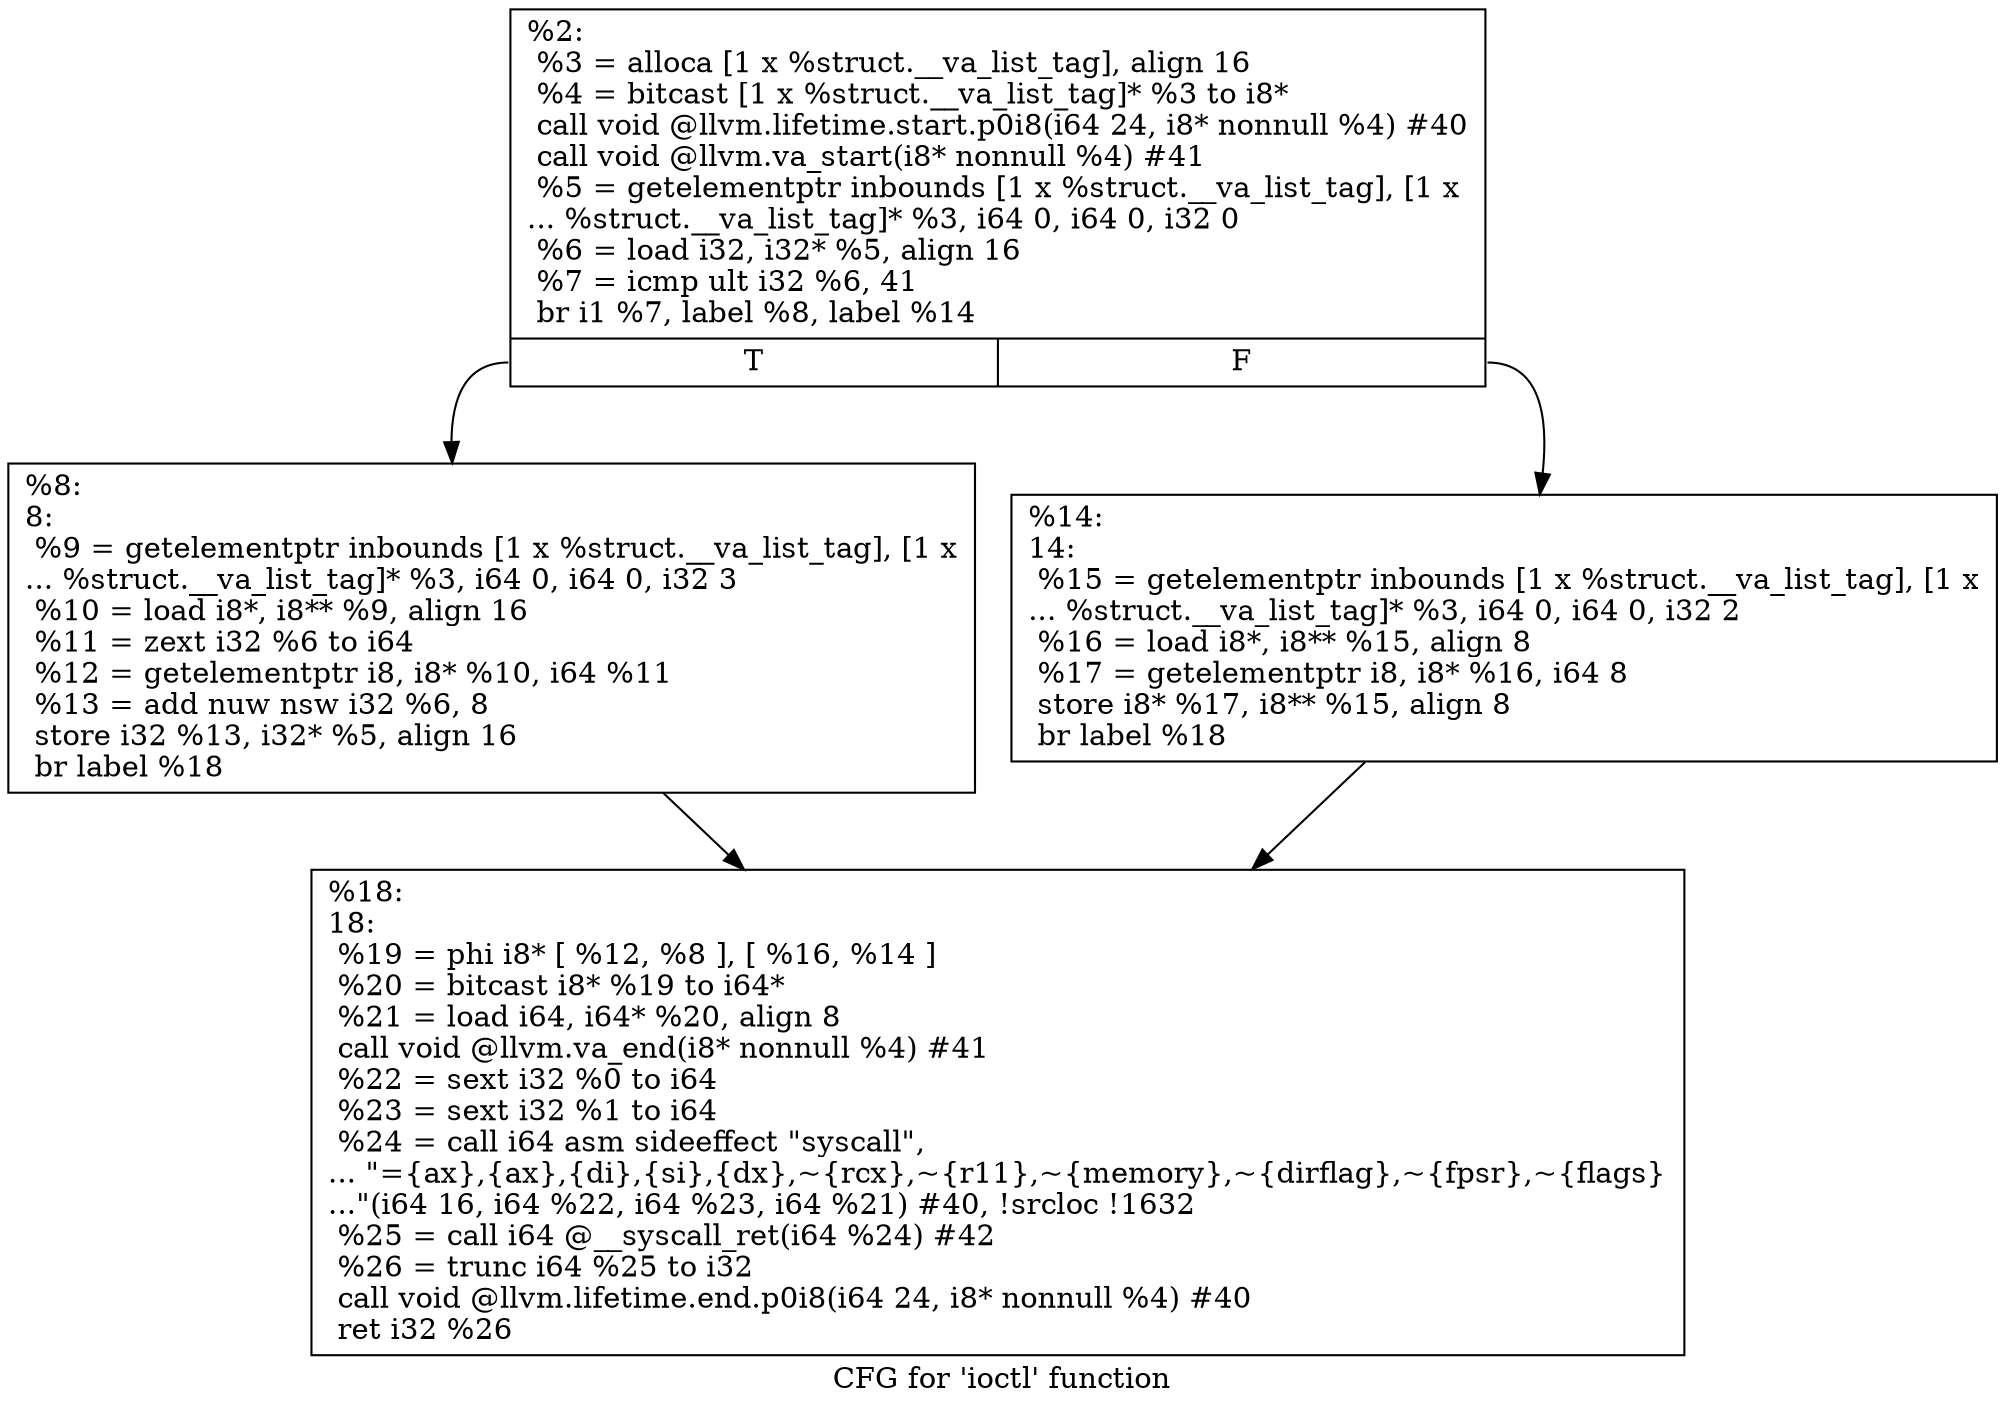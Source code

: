 digraph "CFG for 'ioctl' function" {
	label="CFG for 'ioctl' function";

	Node0x166bc90 [shape=record,label="{%2:\l  %3 = alloca [1 x %struct.__va_list_tag], align 16\l  %4 = bitcast [1 x %struct.__va_list_tag]* %3 to i8*\l  call void @llvm.lifetime.start.p0i8(i64 24, i8* nonnull %4) #40\l  call void @llvm.va_start(i8* nonnull %4) #41\l  %5 = getelementptr inbounds [1 x %struct.__va_list_tag], [1 x\l... %struct.__va_list_tag]* %3, i64 0, i64 0, i32 0\l  %6 = load i32, i32* %5, align 16\l  %7 = icmp ult i32 %6, 41\l  br i1 %7, label %8, label %14\l|{<s0>T|<s1>F}}"];
	Node0x166bc90:s0 -> Node0x166be80;
	Node0x166bc90:s1 -> Node0x166bed0;
	Node0x166be80 [shape=record,label="{%8:\l8:                                                \l  %9 = getelementptr inbounds [1 x %struct.__va_list_tag], [1 x\l... %struct.__va_list_tag]* %3, i64 0, i64 0, i32 3\l  %10 = load i8*, i8** %9, align 16\l  %11 = zext i32 %6 to i64\l  %12 = getelementptr i8, i8* %10, i64 %11\l  %13 = add nuw nsw i32 %6, 8\l  store i32 %13, i32* %5, align 16\l  br label %18\l}"];
	Node0x166be80 -> Node0x166bf20;
	Node0x166bed0 [shape=record,label="{%14:\l14:                                               \l  %15 = getelementptr inbounds [1 x %struct.__va_list_tag], [1 x\l... %struct.__va_list_tag]* %3, i64 0, i64 0, i32 2\l  %16 = load i8*, i8** %15, align 8\l  %17 = getelementptr i8, i8* %16, i64 8\l  store i8* %17, i8** %15, align 8\l  br label %18\l}"];
	Node0x166bed0 -> Node0x166bf20;
	Node0x166bf20 [shape=record,label="{%18:\l18:                                               \l  %19 = phi i8* [ %12, %8 ], [ %16, %14 ]\l  %20 = bitcast i8* %19 to i64*\l  %21 = load i64, i64* %20, align 8\l  call void @llvm.va_end(i8* nonnull %4) #41\l  %22 = sext i32 %0 to i64\l  %23 = sext i32 %1 to i64\l  %24 = call i64 asm sideeffect \"syscall\",\l... \"=\{ax\},\{ax\},\{di\},\{si\},\{dx\},~\{rcx\},~\{r11\},~\{memory\},~\{dirflag\},~\{fpsr\},~\{flags\}\l...\"(i64 16, i64 %22, i64 %23, i64 %21) #40, !srcloc !1632\l  %25 = call i64 @__syscall_ret(i64 %24) #42\l  %26 = trunc i64 %25 to i32\l  call void @llvm.lifetime.end.p0i8(i64 24, i8* nonnull %4) #40\l  ret i32 %26\l}"];
}
